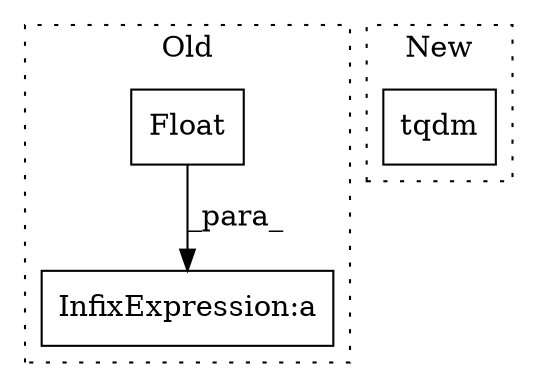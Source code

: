 digraph G {
subgraph cluster0 {
1 [label="Float" a="32" s="1707,1717" l="6,1" shape="box"];
3 [label="InfixExpression:a" a="27" s="1704" l="3" shape="box"];
label = "Old";
style="dotted";
}
subgraph cluster1 {
2 [label="tqdm" a="32" s="1166,1197" l="5,1" shape="box"];
label = "New";
style="dotted";
}
1 -> 3 [label="_para_"];
}